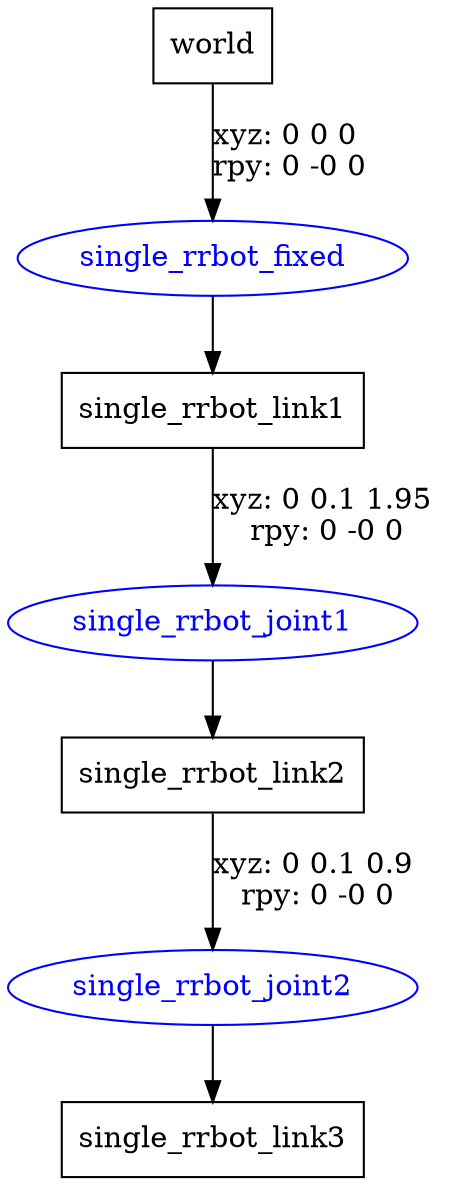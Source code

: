 digraph G {
node [shape=box];
"world" [label="world"];
"single_rrbot_link1" [label="single_rrbot_link1"];
"single_rrbot_link2" [label="single_rrbot_link2"];
"single_rrbot_link3" [label="single_rrbot_link3"];
node [shape=ellipse, color=blue, fontcolor=blue];
"world" -> "single_rrbot_fixed" [label="xyz: 0 0 0 \nrpy: 0 -0 0"]
"single_rrbot_fixed" -> "single_rrbot_link1"
"single_rrbot_link1" -> "single_rrbot_joint1" [label="xyz: 0 0.1 1.95 \nrpy: 0 -0 0"]
"single_rrbot_joint1" -> "single_rrbot_link2"
"single_rrbot_link2" -> "single_rrbot_joint2" [label="xyz: 0 0.1 0.9 \nrpy: 0 -0 0"]
"single_rrbot_joint2" -> "single_rrbot_link3"
}
